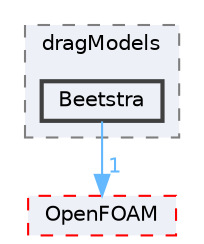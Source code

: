 digraph "src/phaseSystemModels/reactingEuler/multiphaseSystem/interfacialModels/dragModels/Beetstra"
{
 // LATEX_PDF_SIZE
  bgcolor="transparent";
  edge [fontname=Helvetica,fontsize=10,labelfontname=Helvetica,labelfontsize=10];
  node [fontname=Helvetica,fontsize=10,shape=box,height=0.2,width=0.4];
  compound=true
  subgraph clusterdir_61ff409d95ddc812ba8a361e696dd23b {
    graph [ bgcolor="#edf0f7", pencolor="grey50", label="dragModels", fontname=Helvetica,fontsize=10 style="filled,dashed", URL="dir_61ff409d95ddc812ba8a361e696dd23b.html",tooltip=""]
  dir_c47623cb8e012282628d333081da637b [label="Beetstra", fillcolor="#edf0f7", color="grey25", style="filled,bold", URL="dir_c47623cb8e012282628d333081da637b.html",tooltip=""];
  }
  dir_c5473ff19b20e6ec4dfe5c310b3778a8 [label="OpenFOAM", fillcolor="#edf0f7", color="red", style="filled,dashed", URL="dir_c5473ff19b20e6ec4dfe5c310b3778a8.html",tooltip=""];
  dir_c47623cb8e012282628d333081da637b->dir_c5473ff19b20e6ec4dfe5c310b3778a8 [headlabel="1", labeldistance=1.5 headhref="dir_000258_002695.html" href="dir_000258_002695.html" color="steelblue1" fontcolor="steelblue1"];
}
